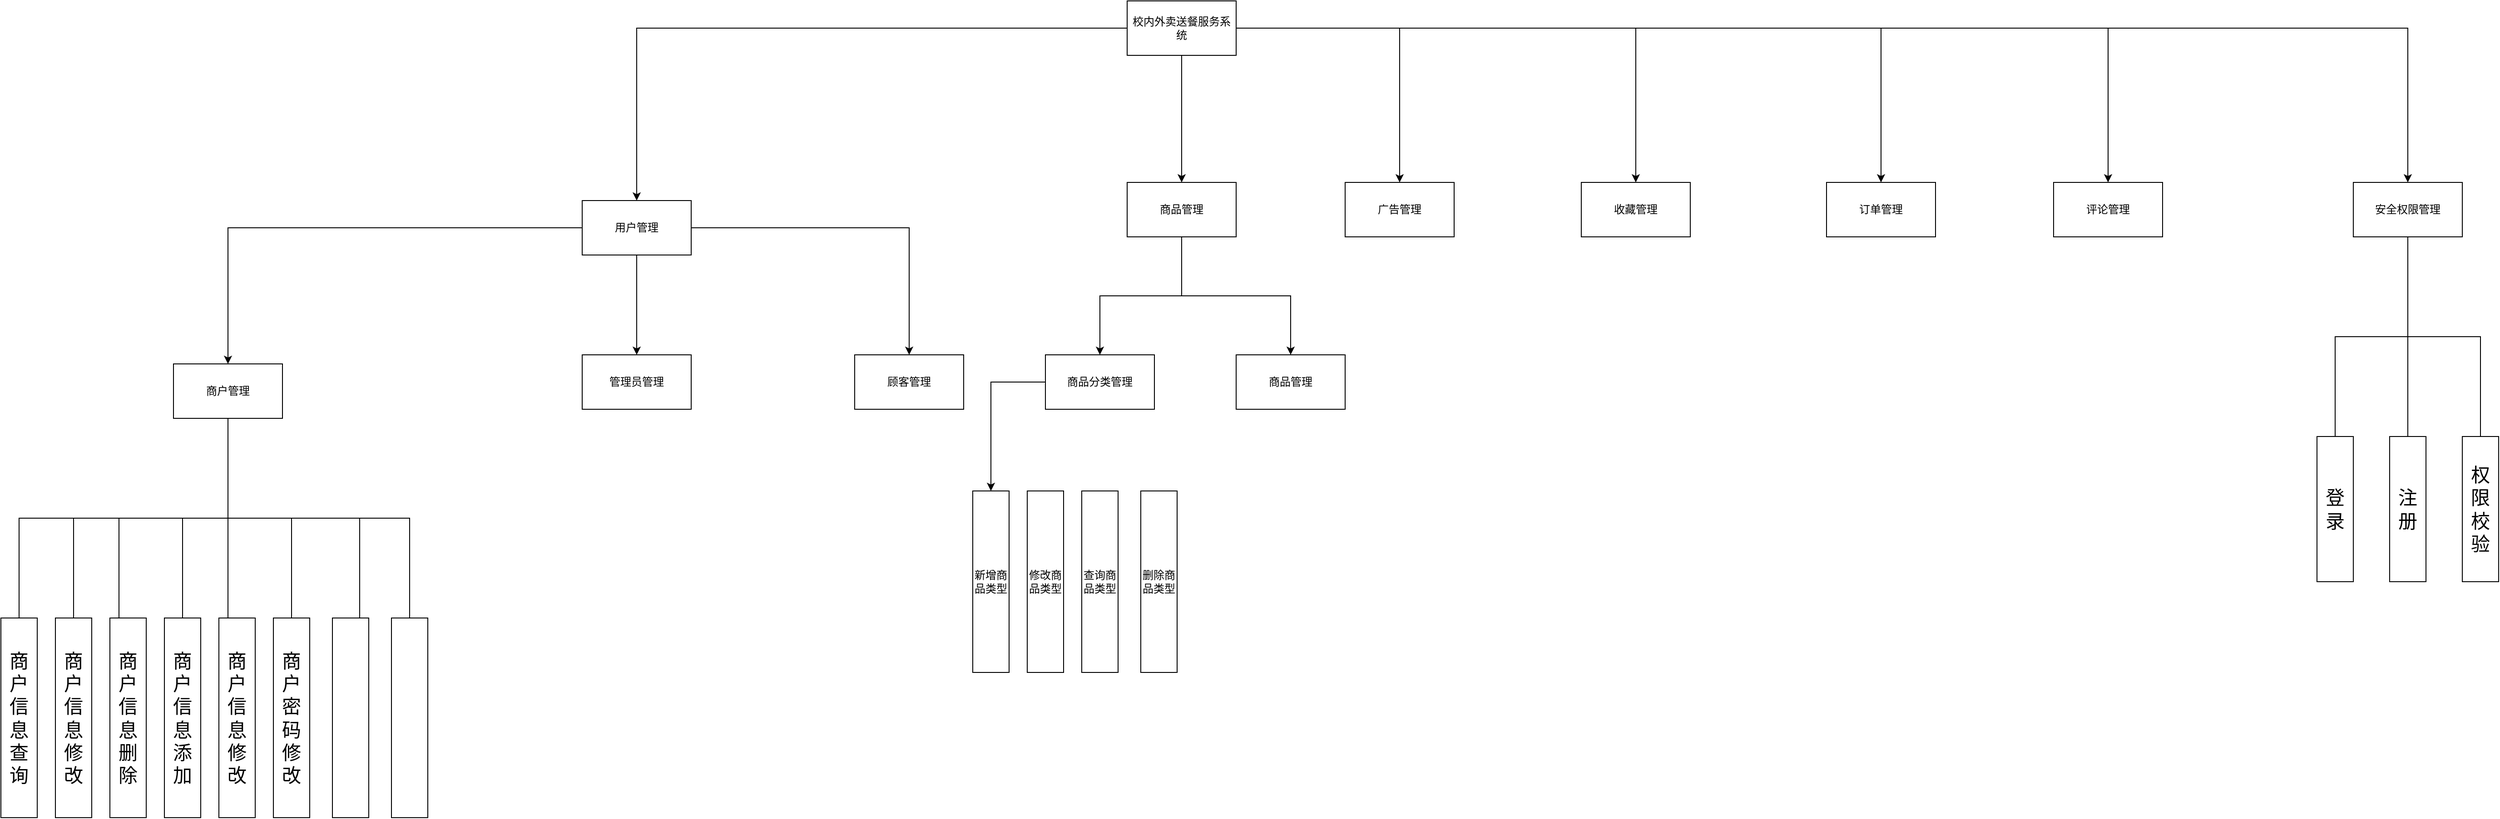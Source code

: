 <mxfile version="22.1.17" type="github">
  <diagram name="功能模块图" id="UFNNuf7H4DtbvUk9X_Pl">
    <mxGraphModel dx="1852" dy="577" grid="1" gridSize="10" guides="1" tooltips="1" connect="1" arrows="1" fold="1" page="1" pageScale="1" pageWidth="850" pageHeight="1100" math="0" shadow="0">
      <root>
        <mxCell id="0" />
        <mxCell id="1" parent="0" />
        <mxCell id="dTfk0oyw1fVU7MO5Swph-3" value="" style="edgeStyle=orthogonalEdgeStyle;rounded=0;orthogonalLoop=1;jettySize=auto;html=1;" parent="1" source="dTfk0oyw1fVU7MO5Swph-1" target="dTfk0oyw1fVU7MO5Swph-2" edge="1">
          <mxGeometry relative="1" as="geometry" />
        </mxCell>
        <mxCell id="bxX21ySd8l-AX6qWNf9H-4" value="" style="edgeStyle=orthogonalEdgeStyle;rounded=0;orthogonalLoop=1;jettySize=auto;html=1;" parent="1" source="dTfk0oyw1fVU7MO5Swph-1" target="bxX21ySd8l-AX6qWNf9H-3" edge="1">
          <mxGeometry relative="1" as="geometry" />
        </mxCell>
        <mxCell id="bxX21ySd8l-AX6qWNf9H-6" value="" style="edgeStyle=orthogonalEdgeStyle;rounded=0;orthogonalLoop=1;jettySize=auto;html=1;" parent="1" source="dTfk0oyw1fVU7MO5Swph-1" target="bxX21ySd8l-AX6qWNf9H-5" edge="1">
          <mxGeometry relative="1" as="geometry" />
        </mxCell>
        <mxCell id="bxX21ySd8l-AX6qWNf9H-8" value="" style="edgeStyle=orthogonalEdgeStyle;rounded=0;orthogonalLoop=1;jettySize=auto;html=1;" parent="1" source="dTfk0oyw1fVU7MO5Swph-1" target="bxX21ySd8l-AX6qWNf9H-7" edge="1">
          <mxGeometry relative="1" as="geometry" />
        </mxCell>
        <mxCell id="bxX21ySd8l-AX6qWNf9H-10" value="" style="edgeStyle=orthogonalEdgeStyle;rounded=0;orthogonalLoop=1;jettySize=auto;html=1;" parent="1" source="dTfk0oyw1fVU7MO5Swph-1" target="bxX21ySd8l-AX6qWNf9H-9" edge="1">
          <mxGeometry relative="1" as="geometry" />
        </mxCell>
        <mxCell id="bxX21ySd8l-AX6qWNf9H-12" style="edgeStyle=orthogonalEdgeStyle;rounded=0;orthogonalLoop=1;jettySize=auto;html=1;entryX=0.5;entryY=0;entryDx=0;entryDy=0;" parent="1" source="dTfk0oyw1fVU7MO5Swph-1" target="bxX21ySd8l-AX6qWNf9H-11" edge="1">
          <mxGeometry relative="1" as="geometry" />
        </mxCell>
        <mxCell id="AY9KM7Tuy-y02ObjgQoO-40" value="" style="edgeStyle=orthogonalEdgeStyle;rounded=0;orthogonalLoop=1;jettySize=auto;html=1;" edge="1" parent="1" source="dTfk0oyw1fVU7MO5Swph-1" target="AY9KM7Tuy-y02ObjgQoO-39">
          <mxGeometry relative="1" as="geometry" />
        </mxCell>
        <mxCell id="dTfk0oyw1fVU7MO5Swph-1" value="校内外卖送餐服务系统" style="rounded=0;whiteSpace=wrap;html=1;" parent="1" vertex="1">
          <mxGeometry x="410" y="180" width="120" height="60" as="geometry" />
        </mxCell>
        <mxCell id="bxX21ySd8l-AX6qWNf9H-14" value="" style="edgeStyle=orthogonalEdgeStyle;rounded=0;orthogonalLoop=1;jettySize=auto;html=1;" parent="1" source="dTfk0oyw1fVU7MO5Swph-2" target="bxX21ySd8l-AX6qWNf9H-13" edge="1">
          <mxGeometry relative="1" as="geometry" />
        </mxCell>
        <mxCell id="bxX21ySd8l-AX6qWNf9H-17" style="edgeStyle=orthogonalEdgeStyle;rounded=0;orthogonalLoop=1;jettySize=auto;html=1;entryX=0.5;entryY=0;entryDx=0;entryDy=0;" parent="1" source="dTfk0oyw1fVU7MO5Swph-2" target="bxX21ySd8l-AX6qWNf9H-15" edge="1">
          <mxGeometry relative="1" as="geometry" />
        </mxCell>
        <mxCell id="M4QG7kPBMcI73K4Nj3vA-2" value="" style="edgeStyle=orthogonalEdgeStyle;rounded=0;orthogonalLoop=1;jettySize=auto;html=1;" edge="1" parent="1" source="dTfk0oyw1fVU7MO5Swph-2" target="M4QG7kPBMcI73K4Nj3vA-1">
          <mxGeometry relative="1" as="geometry" />
        </mxCell>
        <mxCell id="dTfk0oyw1fVU7MO5Swph-2" value="用户管理" style="rounded=0;whiteSpace=wrap;html=1;" parent="1" vertex="1">
          <mxGeometry x="-190" y="400" width="120" height="60" as="geometry" />
        </mxCell>
        <mxCell id="AY9KM7Tuy-y02ObjgQoO-53" value="" style="edgeStyle=orthogonalEdgeStyle;rounded=0;orthogonalLoop=1;jettySize=auto;html=1;" edge="1" parent="1" source="bxX21ySd8l-AX6qWNf9H-3" target="AY9KM7Tuy-y02ObjgQoO-52">
          <mxGeometry relative="1" as="geometry" />
        </mxCell>
        <mxCell id="AY9KM7Tuy-y02ObjgQoO-55" style="edgeStyle=orthogonalEdgeStyle;rounded=0;orthogonalLoop=1;jettySize=auto;html=1;" edge="1" parent="1" source="bxX21ySd8l-AX6qWNf9H-3" target="AY9KM7Tuy-y02ObjgQoO-54">
          <mxGeometry relative="1" as="geometry" />
        </mxCell>
        <mxCell id="bxX21ySd8l-AX6qWNf9H-3" value="商品管理" style="whiteSpace=wrap;html=1;rounded=0;" parent="1" vertex="1">
          <mxGeometry x="410" y="380" width="120" height="60" as="geometry" />
        </mxCell>
        <mxCell id="bxX21ySd8l-AX6qWNf9H-5" value="广告管理" style="whiteSpace=wrap;html=1;rounded=0;" parent="1" vertex="1">
          <mxGeometry x="650" y="380" width="120" height="60" as="geometry" />
        </mxCell>
        <mxCell id="bxX21ySd8l-AX6qWNf9H-7" value="订单管理" style="whiteSpace=wrap;html=1;rounded=0;" parent="1" vertex="1">
          <mxGeometry x="1180" y="380" width="120" height="60" as="geometry" />
        </mxCell>
        <mxCell id="bxX21ySd8l-AX6qWNf9H-9" value="收藏管理" style="whiteSpace=wrap;html=1;rounded=0;" parent="1" vertex="1">
          <mxGeometry x="910" y="380" width="120" height="60" as="geometry" />
        </mxCell>
        <mxCell id="bxX21ySd8l-AX6qWNf9H-11" value="评论管理" style="rounded=0;whiteSpace=wrap;html=1;" parent="1" vertex="1">
          <mxGeometry x="1430" y="380" width="120" height="60" as="geometry" />
        </mxCell>
        <mxCell id="AY9KM7Tuy-y02ObjgQoO-20" style="edgeStyle=orthogonalEdgeStyle;rounded=0;orthogonalLoop=1;jettySize=auto;html=1;exitX=0.25;exitY=1;exitDx=0;exitDy=0;entryX=0.5;entryY=0;entryDx=0;entryDy=0;endArrow=none;endFill=0;" edge="1" parent="1" source="bxX21ySd8l-AX6qWNf9H-13" target="AY9KM7Tuy-y02ObjgQoO-11">
          <mxGeometry relative="1" as="geometry">
            <Array as="points">
              <mxPoint x="-580" y="640" />
              <mxPoint x="-580" y="750" />
              <mxPoint x="-810" y="750" />
            </Array>
          </mxGeometry>
        </mxCell>
        <mxCell id="AY9KM7Tuy-y02ObjgQoO-22" style="edgeStyle=orthogonalEdgeStyle;rounded=0;orthogonalLoop=1;jettySize=auto;html=1;exitX=0.5;exitY=1;exitDx=0;exitDy=0;endArrow=none;endFill=0;" edge="1" parent="1" source="bxX21ySd8l-AX6qWNf9H-13" target="AY9KM7Tuy-y02ObjgQoO-16">
          <mxGeometry relative="1" as="geometry" />
        </mxCell>
        <mxCell id="AY9KM7Tuy-y02ObjgQoO-23" style="edgeStyle=orthogonalEdgeStyle;rounded=0;orthogonalLoop=1;jettySize=auto;html=1;endArrow=none;endFill=0;" edge="1" parent="1" source="bxX21ySd8l-AX6qWNf9H-13" target="AY9KM7Tuy-y02ObjgQoO-14">
          <mxGeometry relative="1" as="geometry" />
        </mxCell>
        <mxCell id="AY9KM7Tuy-y02ObjgQoO-24" style="edgeStyle=orthogonalEdgeStyle;rounded=0;orthogonalLoop=1;jettySize=auto;html=1;entryX=0.75;entryY=0;entryDx=0;entryDy=0;endArrow=none;endFill=0;" edge="1" parent="1" target="AY9KM7Tuy-y02ObjgQoO-15">
          <mxGeometry relative="1" as="geometry">
            <mxPoint x="-580" y="640" as="sourcePoint" />
            <Array as="points">
              <mxPoint x="-580" y="750" />
              <mxPoint x="-435" y="750" />
            </Array>
          </mxGeometry>
        </mxCell>
        <mxCell id="AY9KM7Tuy-y02ObjgQoO-25" style="edgeStyle=orthogonalEdgeStyle;rounded=0;orthogonalLoop=1;jettySize=auto;html=1;exitX=0.5;exitY=1;exitDx=0;exitDy=0;entryX=0.25;entryY=0;entryDx=0;entryDy=0;endArrow=none;endFill=0;" edge="1" parent="1" source="bxX21ySd8l-AX6qWNf9H-13" target="AY9KM7Tuy-y02ObjgQoO-13">
          <mxGeometry relative="1" as="geometry" />
        </mxCell>
        <mxCell id="AY9KM7Tuy-y02ObjgQoO-27" style="edgeStyle=orthogonalEdgeStyle;rounded=0;orthogonalLoop=1;jettySize=auto;html=1;entryX=0.5;entryY=0;entryDx=0;entryDy=0;exitX=0.5;exitY=1;exitDx=0;exitDy=0;endArrow=none;endFill=0;" edge="1" parent="1" source="bxX21ySd8l-AX6qWNf9H-13" target="AY9KM7Tuy-y02ObjgQoO-10">
          <mxGeometry relative="1" as="geometry" />
        </mxCell>
        <mxCell id="AY9KM7Tuy-y02ObjgQoO-28" style="edgeStyle=orthogonalEdgeStyle;rounded=0;orthogonalLoop=1;jettySize=auto;html=1;entryX=0.25;entryY=0;entryDx=0;entryDy=0;exitX=0.5;exitY=1;exitDx=0;exitDy=0;endArrow=none;endFill=0;" edge="1" parent="1" source="bxX21ySd8l-AX6qWNf9H-13" target="AY9KM7Tuy-y02ObjgQoO-8">
          <mxGeometry relative="1" as="geometry" />
        </mxCell>
        <mxCell id="AY9KM7Tuy-y02ObjgQoO-29" style="edgeStyle=orthogonalEdgeStyle;rounded=0;orthogonalLoop=1;jettySize=auto;html=1;entryX=0.5;entryY=0;entryDx=0;entryDy=0;exitX=0.5;exitY=1;exitDx=0;exitDy=0;endArrow=none;endFill=0;" edge="1" parent="1" source="bxX21ySd8l-AX6qWNf9H-13" target="AY9KM7Tuy-y02ObjgQoO-6">
          <mxGeometry relative="1" as="geometry" />
        </mxCell>
        <mxCell id="bxX21ySd8l-AX6qWNf9H-13" value="商户管理" style="whiteSpace=wrap;html=1;rounded=0;" parent="1" vertex="1">
          <mxGeometry x="-640" y="580" width="120" height="60" as="geometry" />
        </mxCell>
        <mxCell id="bxX21ySd8l-AX6qWNf9H-15" value="顾客管理" style="whiteSpace=wrap;html=1;rounded=0;" parent="1" vertex="1">
          <mxGeometry x="110" y="570" width="120" height="60" as="geometry" />
        </mxCell>
        <mxCell id="M4QG7kPBMcI73K4Nj3vA-1" value="管理员管理" style="whiteSpace=wrap;html=1;rounded=0;" vertex="1" parent="1">
          <mxGeometry x="-190" y="570" width="120" height="60" as="geometry" />
        </mxCell>
        <mxCell id="AY9KM7Tuy-y02ObjgQoO-6" value="&lt;font style=&quot;font-size: 21px;&quot;&gt;商户信息修改&lt;/font&gt;" style="whiteSpace=wrap;html=1;rounded=0;" vertex="1" parent="1">
          <mxGeometry x="-770" y="860" width="40" height="220" as="geometry" />
        </mxCell>
        <mxCell id="AY9KM7Tuy-y02ObjgQoO-8" value="&lt;font style=&quot;font-size: 21px;&quot;&gt;商户信息删除&lt;/font&gt;" style="whiteSpace=wrap;html=1;rounded=0;" vertex="1" parent="1">
          <mxGeometry x="-710" y="860" width="40" height="220" as="geometry" />
        </mxCell>
        <mxCell id="AY9KM7Tuy-y02ObjgQoO-10" value="&lt;font style=&quot;font-size: 21px;&quot;&gt;商户信息添加&lt;/font&gt;" style="whiteSpace=wrap;html=1;rounded=0;" vertex="1" parent="1">
          <mxGeometry x="-650" y="860" width="40" height="220" as="geometry" />
        </mxCell>
        <mxCell id="AY9KM7Tuy-y02ObjgQoO-11" value="&lt;font style=&quot;font-size: 21px;&quot;&gt;商户信息查询&lt;/font&gt;" style="html=1;rounded=0;verticalAlign=middle;horizontal=1;align=center;labelPosition=center;verticalLabelPosition=middle;whiteSpace=wrap;" vertex="1" parent="1">
          <mxGeometry x="-830" y="860" width="40" height="220" as="geometry" />
        </mxCell>
        <mxCell id="AY9KM7Tuy-y02ObjgQoO-13" value="&lt;font style=&quot;font-size: 21px;&quot;&gt;商户信息修改&lt;/font&gt;" style="whiteSpace=wrap;html=1;rounded=0;" vertex="1" parent="1">
          <mxGeometry x="-590" y="860" width="40" height="220" as="geometry" />
        </mxCell>
        <mxCell id="AY9KM7Tuy-y02ObjgQoO-14" value="&lt;font style=&quot;font-size: 21px;&quot;&gt;商户密码修改&lt;/font&gt;" style="whiteSpace=wrap;html=1;rounded=0;" vertex="1" parent="1">
          <mxGeometry x="-530" y="860" width="40" height="220" as="geometry" />
        </mxCell>
        <mxCell id="AY9KM7Tuy-y02ObjgQoO-15" value="" style="whiteSpace=wrap;html=1;rounded=0;" vertex="1" parent="1">
          <mxGeometry x="-465" y="860" width="40" height="220" as="geometry" />
        </mxCell>
        <mxCell id="AY9KM7Tuy-y02ObjgQoO-16" value="" style="whiteSpace=wrap;html=1;rounded=0;" vertex="1" parent="1">
          <mxGeometry x="-400" y="860" width="40" height="220" as="geometry" />
        </mxCell>
        <mxCell id="AY9KM7Tuy-y02ObjgQoO-46" value="" style="edgeStyle=orthogonalEdgeStyle;rounded=0;orthogonalLoop=1;jettySize=auto;html=1;endArrow=none;endFill=0;" edge="1" parent="1" source="AY9KM7Tuy-y02ObjgQoO-39" target="AY9KM7Tuy-y02ObjgQoO-45">
          <mxGeometry relative="1" as="geometry" />
        </mxCell>
        <mxCell id="AY9KM7Tuy-y02ObjgQoO-50" style="edgeStyle=orthogonalEdgeStyle;rounded=0;orthogonalLoop=1;jettySize=auto;html=1;entryX=0.5;entryY=0;entryDx=0;entryDy=0;endArrow=none;endFill=0;" edge="1" parent="1" source="AY9KM7Tuy-y02ObjgQoO-39" target="AY9KM7Tuy-y02ObjgQoO-48">
          <mxGeometry relative="1" as="geometry" />
        </mxCell>
        <mxCell id="AY9KM7Tuy-y02ObjgQoO-51" style="edgeStyle=orthogonalEdgeStyle;rounded=0;orthogonalLoop=1;jettySize=auto;html=1;endArrow=none;endFill=0;" edge="1" parent="1" source="AY9KM7Tuy-y02ObjgQoO-39" target="AY9KM7Tuy-y02ObjgQoO-49">
          <mxGeometry relative="1" as="geometry" />
        </mxCell>
        <mxCell id="AY9KM7Tuy-y02ObjgQoO-39" value="安全权限管理" style="whiteSpace=wrap;html=1;rounded=0;" vertex="1" parent="1">
          <mxGeometry x="1760" y="380" width="120" height="60" as="geometry" />
        </mxCell>
        <mxCell id="AY9KM7Tuy-y02ObjgQoO-45" value="&lt;font style=&quot;font-size: 21px;&quot;&gt;登录&lt;/font&gt;" style="whiteSpace=wrap;html=1;rounded=0;" vertex="1" parent="1">
          <mxGeometry x="1720" y="660" width="40" height="160" as="geometry" />
        </mxCell>
        <mxCell id="AY9KM7Tuy-y02ObjgQoO-48" value="&lt;font style=&quot;font-size: 21px;&quot;&gt;注册&lt;/font&gt;" style="whiteSpace=wrap;html=1;rounded=0;" vertex="1" parent="1">
          <mxGeometry x="1800" y="660" width="40" height="160" as="geometry" />
        </mxCell>
        <mxCell id="AY9KM7Tuy-y02ObjgQoO-49" value="&lt;font style=&quot;font-size: 21px;&quot;&gt;权限校验&lt;/font&gt;" style="whiteSpace=wrap;html=1;rounded=0;" vertex="1" parent="1">
          <mxGeometry x="1880" y="660" width="40" height="160" as="geometry" />
        </mxCell>
        <mxCell id="AY9KM7Tuy-y02ObjgQoO-57" value="" style="edgeStyle=orthogonalEdgeStyle;rounded=0;orthogonalLoop=1;jettySize=auto;html=1;" edge="1" parent="1" source="AY9KM7Tuy-y02ObjgQoO-52" target="AY9KM7Tuy-y02ObjgQoO-56">
          <mxGeometry relative="1" as="geometry" />
        </mxCell>
        <mxCell id="AY9KM7Tuy-y02ObjgQoO-52" value="商品分类管理" style="whiteSpace=wrap;html=1;rounded=0;" vertex="1" parent="1">
          <mxGeometry x="320" y="570" width="120" height="60" as="geometry" />
        </mxCell>
        <mxCell id="AY9KM7Tuy-y02ObjgQoO-54" value="商品管理" style="whiteSpace=wrap;html=1;rounded=0;" vertex="1" parent="1">
          <mxGeometry x="530" y="570" width="120" height="60" as="geometry" />
        </mxCell>
        <mxCell id="AY9KM7Tuy-y02ObjgQoO-56" value="新增商品类型" style="whiteSpace=wrap;html=1;rounded=0;" vertex="1" parent="1">
          <mxGeometry x="240" y="720" width="40" height="200" as="geometry" />
        </mxCell>
        <mxCell id="AY9KM7Tuy-y02ObjgQoO-58" value="删除商品类型" style="whiteSpace=wrap;html=1;rounded=0;" vertex="1" parent="1">
          <mxGeometry x="425" y="720" width="40" height="200" as="geometry" />
        </mxCell>
        <mxCell id="AY9KM7Tuy-y02ObjgQoO-59" value="查询商品类型" style="whiteSpace=wrap;html=1;rounded=0;" vertex="1" parent="1">
          <mxGeometry x="360" y="720" width="40" height="200" as="geometry" />
        </mxCell>
        <mxCell id="AY9KM7Tuy-y02ObjgQoO-60" value="修改商品类型" style="whiteSpace=wrap;html=1;rounded=0;" vertex="1" parent="1">
          <mxGeometry x="300" y="720" width="40" height="200" as="geometry" />
        </mxCell>
      </root>
    </mxGraphModel>
  </diagram>
</mxfile>
